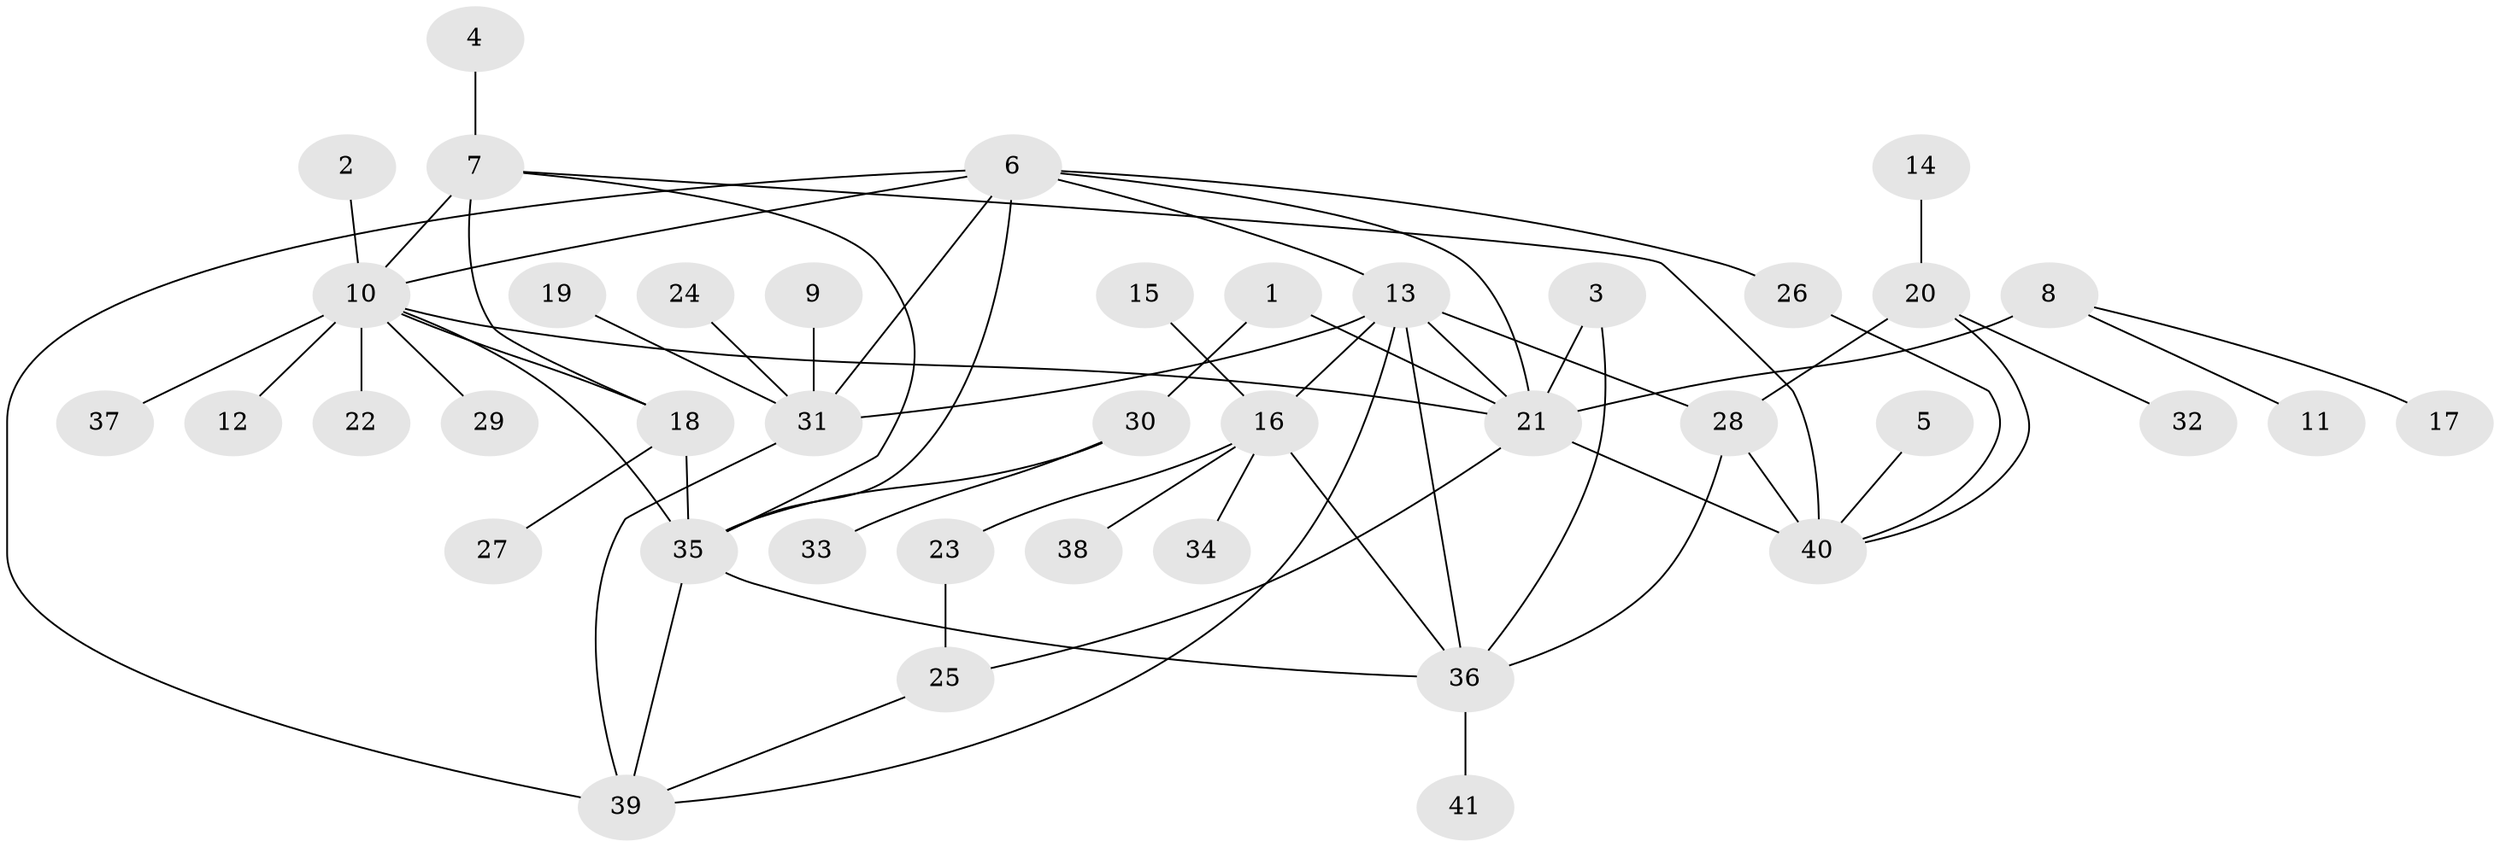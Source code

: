 // original degree distribution, {10: 0.019801980198019802, 7: 0.039603960396039604, 5: 0.019801980198019802, 8: 0.039603960396039604, 13: 0.009900990099009901, 4: 0.019801980198019802, 6: 0.06930693069306931, 11: 0.019801980198019802, 9: 0.009900990099009901, 3: 0.06930693069306931, 1: 0.5445544554455446, 2: 0.13861386138613863}
// Generated by graph-tools (version 1.1) at 2025/37/03/04/25 23:37:38]
// undirected, 41 vertices, 61 edges
graph export_dot {
  node [color=gray90,style=filled];
  1;
  2;
  3;
  4;
  5;
  6;
  7;
  8;
  9;
  10;
  11;
  12;
  13;
  14;
  15;
  16;
  17;
  18;
  19;
  20;
  21;
  22;
  23;
  24;
  25;
  26;
  27;
  28;
  29;
  30;
  31;
  32;
  33;
  34;
  35;
  36;
  37;
  38;
  39;
  40;
  41;
  1 -- 21 [weight=1.0];
  1 -- 30 [weight=1.0];
  2 -- 10 [weight=1.0];
  3 -- 21 [weight=1.0];
  3 -- 36 [weight=1.0];
  4 -- 7 [weight=1.0];
  5 -- 40 [weight=1.0];
  6 -- 10 [weight=1.0];
  6 -- 13 [weight=1.0];
  6 -- 21 [weight=1.0];
  6 -- 26 [weight=1.0];
  6 -- 31 [weight=1.0];
  6 -- 35 [weight=1.0];
  6 -- 39 [weight=2.0];
  7 -- 10 [weight=2.0];
  7 -- 18 [weight=2.0];
  7 -- 35 [weight=2.0];
  7 -- 40 [weight=1.0];
  8 -- 11 [weight=1.0];
  8 -- 17 [weight=1.0];
  8 -- 21 [weight=6.0];
  9 -- 31 [weight=1.0];
  10 -- 12 [weight=1.0];
  10 -- 18 [weight=1.0];
  10 -- 21 [weight=1.0];
  10 -- 22 [weight=1.0];
  10 -- 29 [weight=1.0];
  10 -- 35 [weight=1.0];
  10 -- 37 [weight=1.0];
  13 -- 16 [weight=1.0];
  13 -- 21 [weight=1.0];
  13 -- 28 [weight=1.0];
  13 -- 31 [weight=2.0];
  13 -- 36 [weight=3.0];
  13 -- 39 [weight=2.0];
  14 -- 20 [weight=1.0];
  15 -- 16 [weight=1.0];
  16 -- 23 [weight=1.0];
  16 -- 34 [weight=1.0];
  16 -- 36 [weight=3.0];
  16 -- 38 [weight=1.0];
  18 -- 27 [weight=1.0];
  18 -- 35 [weight=1.0];
  19 -- 31 [weight=1.0];
  20 -- 28 [weight=3.0];
  20 -- 32 [weight=1.0];
  20 -- 40 [weight=1.0];
  21 -- 25 [weight=1.0];
  21 -- 40 [weight=1.0];
  23 -- 25 [weight=1.0];
  24 -- 31 [weight=1.0];
  25 -- 39 [weight=1.0];
  26 -- 40 [weight=1.0];
  28 -- 36 [weight=1.0];
  28 -- 40 [weight=3.0];
  30 -- 33 [weight=1.0];
  30 -- 35 [weight=1.0];
  31 -- 39 [weight=2.0];
  35 -- 36 [weight=1.0];
  35 -- 39 [weight=1.0];
  36 -- 41 [weight=1.0];
}
